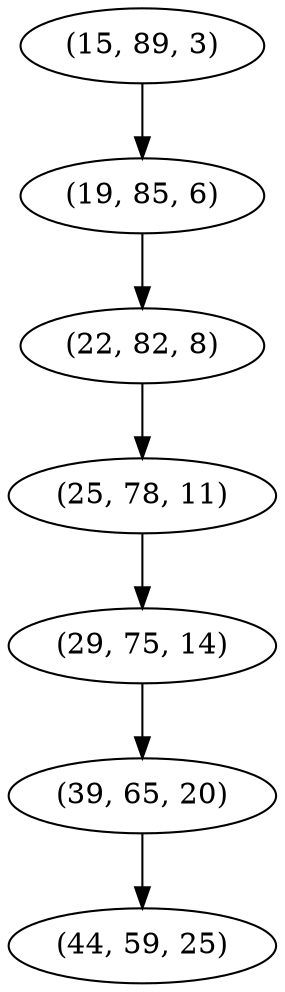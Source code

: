 digraph tree {
    "(15, 89, 3)";
    "(19, 85, 6)";
    "(22, 82, 8)";
    "(25, 78, 11)";
    "(29, 75, 14)";
    "(39, 65, 20)";
    "(44, 59, 25)";
    "(15, 89, 3)" -> "(19, 85, 6)";
    "(19, 85, 6)" -> "(22, 82, 8)";
    "(22, 82, 8)" -> "(25, 78, 11)";
    "(25, 78, 11)" -> "(29, 75, 14)";
    "(29, 75, 14)" -> "(39, 65, 20)";
    "(39, 65, 20)" -> "(44, 59, 25)";
}
